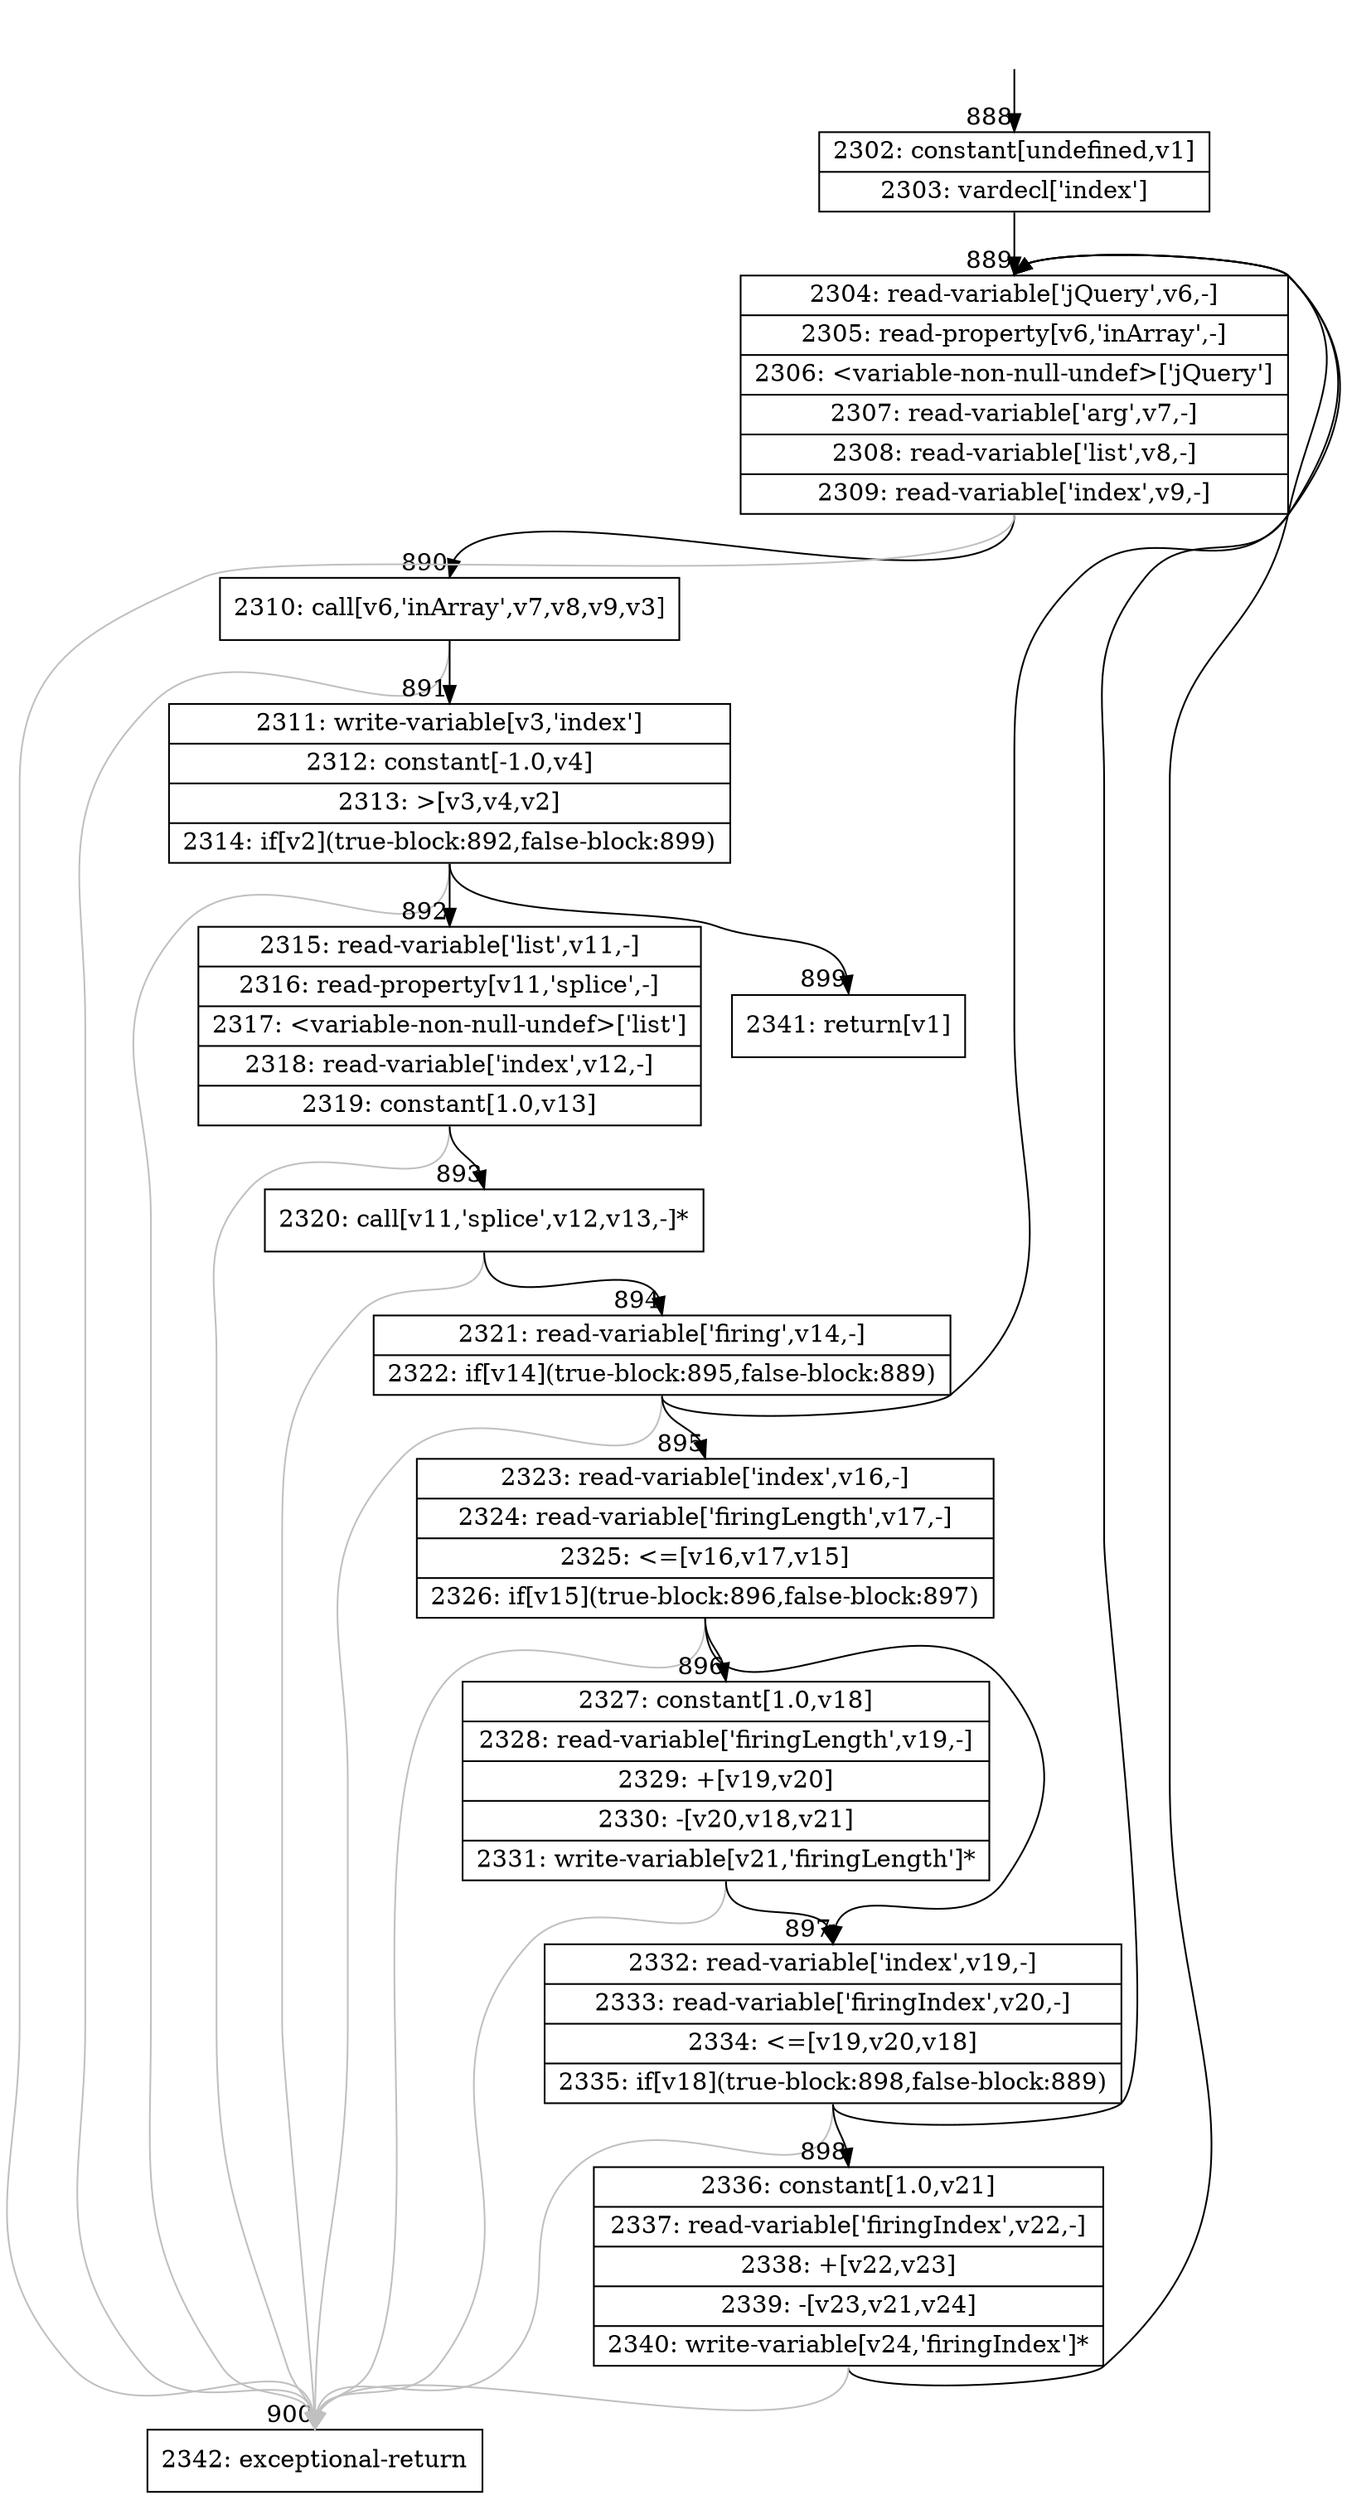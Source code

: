 digraph {
rankdir="TD"
BB_entry65[shape=none,label=""];
BB_entry65 -> BB888 [tailport=s, headport=n, headlabel="    888"]
BB888 [shape=record label="{2302: constant[undefined,v1]|2303: vardecl['index']}" ] 
BB888 -> BB889 [tailport=s, headport=n, headlabel="      889"]
BB889 [shape=record label="{2304: read-variable['jQuery',v6,-]|2305: read-property[v6,'inArray',-]|2306: \<variable-non-null-undef\>['jQuery']|2307: read-variable['arg',v7,-]|2308: read-variable['list',v8,-]|2309: read-variable['index',v9,-]}" ] 
BB889 -> BB890 [tailport=s, headport=n, headlabel="      890"]
BB889 -> BB900 [tailport=s, headport=n, color=gray, headlabel="      900"]
BB890 [shape=record label="{2310: call[v6,'inArray',v7,v8,v9,v3]}" ] 
BB890 -> BB891 [tailport=s, headport=n, headlabel="      891"]
BB890 -> BB900 [tailport=s, headport=n, color=gray]
BB891 [shape=record label="{2311: write-variable[v3,'index']|2312: constant[-1.0,v4]|2313: \>[v3,v4,v2]|2314: if[v2](true-block:892,false-block:899)}" ] 
BB891 -> BB892 [tailport=s, headport=n, headlabel="      892"]
BB891 -> BB899 [tailport=s, headport=n, headlabel="      899"]
BB891 -> BB900 [tailport=s, headport=n, color=gray]
BB892 [shape=record label="{2315: read-variable['list',v11,-]|2316: read-property[v11,'splice',-]|2317: \<variable-non-null-undef\>['list']|2318: read-variable['index',v12,-]|2319: constant[1.0,v13]}" ] 
BB892 -> BB893 [tailport=s, headport=n, headlabel="      893"]
BB892 -> BB900 [tailport=s, headport=n, color=gray]
BB893 [shape=record label="{2320: call[v11,'splice',v12,v13,-]*}" ] 
BB893 -> BB894 [tailport=s, headport=n, headlabel="      894"]
BB893 -> BB900 [tailport=s, headport=n, color=gray]
BB894 [shape=record label="{2321: read-variable['firing',v14,-]|2322: if[v14](true-block:895,false-block:889)}" ] 
BB894 -> BB895 [tailport=s, headport=n, headlabel="      895"]
BB894 -> BB889 [tailport=s, headport=n]
BB894 -> BB900 [tailport=s, headport=n, color=gray]
BB895 [shape=record label="{2323: read-variable['index',v16,-]|2324: read-variable['firingLength',v17,-]|2325: \<=[v16,v17,v15]|2326: if[v15](true-block:896,false-block:897)}" ] 
BB895 -> BB896 [tailport=s, headport=n, headlabel="      896"]
BB895 -> BB897 [tailport=s, headport=n, headlabel="      897"]
BB895 -> BB900 [tailport=s, headport=n, color=gray]
BB896 [shape=record label="{2327: constant[1.0,v18]|2328: read-variable['firingLength',v19,-]|2329: +[v19,v20]|2330: -[v20,v18,v21]|2331: write-variable[v21,'firingLength']*}" ] 
BB896 -> BB897 [tailport=s, headport=n]
BB896 -> BB900 [tailport=s, headport=n, color=gray]
BB897 [shape=record label="{2332: read-variable['index',v19,-]|2333: read-variable['firingIndex',v20,-]|2334: \<=[v19,v20,v18]|2335: if[v18](true-block:898,false-block:889)}" ] 
BB897 -> BB898 [tailport=s, headport=n, headlabel="      898"]
BB897 -> BB889 [tailport=s, headport=n]
BB897 -> BB900 [tailport=s, headport=n, color=gray]
BB898 [shape=record label="{2336: constant[1.0,v21]|2337: read-variable['firingIndex',v22,-]|2338: +[v22,v23]|2339: -[v23,v21,v24]|2340: write-variable[v24,'firingIndex']*}" ] 
BB898 -> BB889 [tailport=s, headport=n]
BB898 -> BB900 [tailport=s, headport=n, color=gray]
BB899 [shape=record label="{2341: return[v1]}" ] 
BB900 [shape=record label="{2342: exceptional-return}" ] 
}
